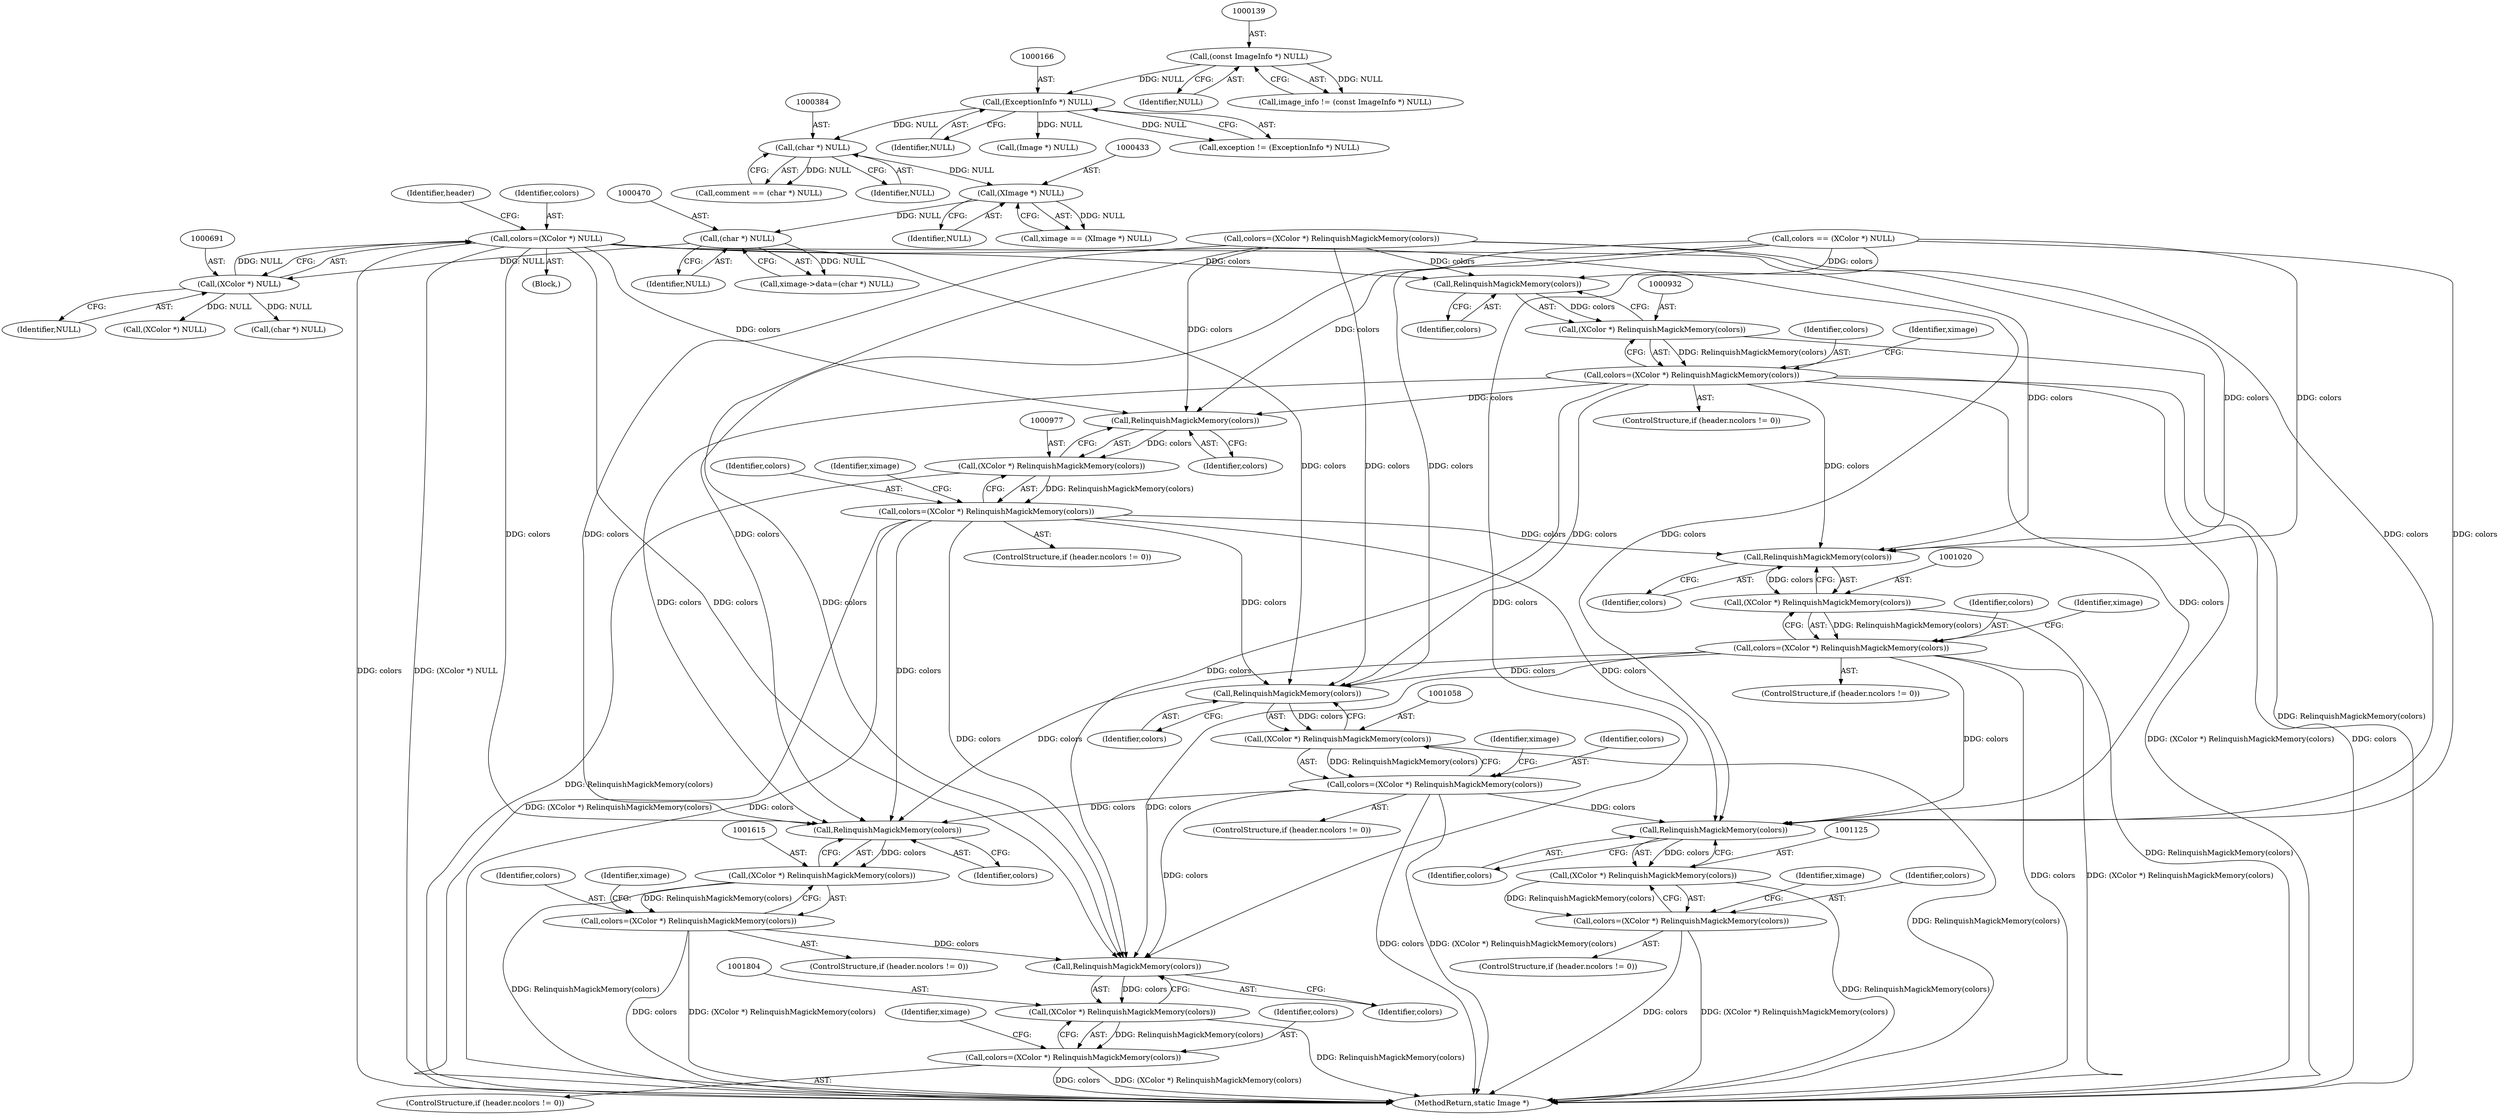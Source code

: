 digraph "0_ImageMagick6_f663dfb8431c97d95682a2b533cca1c8233d21b4@pointer" {
"1000688" [label="(Call,colors=(XColor *) NULL)"];
"1000690" [label="(Call,(XColor *) NULL)"];
"1000469" [label="(Call,(char *) NULL)"];
"1000432" [label="(Call,(XImage *) NULL)"];
"1000383" [label="(Call,(char *) NULL)"];
"1000165" [label="(Call,(ExceptionInfo *) NULL)"];
"1000138" [label="(Call,(const ImageInfo *) NULL)"];
"1000933" [label="(Call,RelinquishMagickMemory(colors))"];
"1000931" [label="(Call,(XColor *) RelinquishMagickMemory(colors))"];
"1000929" [label="(Call,colors=(XColor *) RelinquishMagickMemory(colors))"];
"1000978" [label="(Call,RelinquishMagickMemory(colors))"];
"1000976" [label="(Call,(XColor *) RelinquishMagickMemory(colors))"];
"1000974" [label="(Call,colors=(XColor *) RelinquishMagickMemory(colors))"];
"1001021" [label="(Call,RelinquishMagickMemory(colors))"];
"1001019" [label="(Call,(XColor *) RelinquishMagickMemory(colors))"];
"1001017" [label="(Call,colors=(XColor *) RelinquishMagickMemory(colors))"];
"1001059" [label="(Call,RelinquishMagickMemory(colors))"];
"1001057" [label="(Call,(XColor *) RelinquishMagickMemory(colors))"];
"1001055" [label="(Call,colors=(XColor *) RelinquishMagickMemory(colors))"];
"1001126" [label="(Call,RelinquishMagickMemory(colors))"];
"1001124" [label="(Call,(XColor *) RelinquishMagickMemory(colors))"];
"1001122" [label="(Call,colors=(XColor *) RelinquishMagickMemory(colors))"];
"1001616" [label="(Call,RelinquishMagickMemory(colors))"];
"1001614" [label="(Call,(XColor *) RelinquishMagickMemory(colors))"];
"1001612" [label="(Call,colors=(XColor *) RelinquishMagickMemory(colors))"];
"1001805" [label="(Call,RelinquishMagickMemory(colors))"];
"1001803" [label="(Call,(XColor *) RelinquishMagickMemory(colors))"];
"1001801" [label="(Call,colors=(XColor *) RelinquishMagickMemory(colors))"];
"1001613" [label="(Identifier,colors)"];
"1001620" [label="(Identifier,ximage)"];
"1000930" [label="(Identifier,colors)"];
"1001057" [label="(Call,(XColor *) RelinquishMagickMemory(colors))"];
"1001614" [label="(Call,(XColor *) RelinquishMagickMemory(colors))"];
"1001805" [label="(Call,RelinquishMagickMemory(colors))"];
"1000936" [label="(Identifier,ximage)"];
"1000974" [label="(Call,colors=(XColor *) RelinquishMagickMemory(colors))"];
"1000165" [label="(Call,(ExceptionInfo *) NULL)"];
"1001802" [label="(Identifier,colors)"];
"1000432" [label="(Call,(XImage *) NULL)"];
"1000381" [label="(Call,comment == (char *) NULL)"];
"1001840" [label="(MethodReturn,static Image *)"];
"1000692" [label="(Identifier,NULL)"];
"1000167" [label="(Identifier,NULL)"];
"1000195" [label="(Call,(Image *) NULL)"];
"1000434" [label="(Identifier,NULL)"];
"1001612" [label="(Call,colors=(XColor *) RelinquishMagickMemory(colors))"];
"1001616" [label="(Call,RelinquishMagickMemory(colors))"];
"1000929" [label="(Call,colors=(XColor *) RelinquishMagickMemory(colors))"];
"1001795" [label="(ControlStructure,if (header.ncolors != 0))"];
"1001019" [label="(Call,(XColor *) RelinquishMagickMemory(colors))"];
"1000696" [label="(Identifier,header)"];
"1001024" [label="(Identifier,ximage)"];
"1001122" [label="(Call,colors=(XColor *) RelinquishMagickMemory(colors))"];
"1000923" [label="(ControlStructure,if (header.ncolors != 0))"];
"1000383" [label="(Call,(char *) NULL)"];
"1000140" [label="(Identifier,NULL)"];
"1001606" [label="(ControlStructure,if (header.ncolors != 0))"];
"1001059" [label="(Call,RelinquishMagickMemory(colors))"];
"1000731" [label="(Call,(XColor *) NULL)"];
"1000471" [label="(Identifier,NULL)"];
"1000469" [label="(Call,(char *) NULL)"];
"1000138" [label="(Call,(const ImageInfo *) NULL)"];
"1001021" [label="(Call,RelinquishMagickMemory(colors))"];
"1000465" [label="(Call,ximage->data=(char *) NULL)"];
"1000968" [label="(ControlStructure,if (header.ncolors != 0))"];
"1001063" [label="(Identifier,ximage)"];
"1000688" [label="(Call,colors=(XColor *) NULL)"];
"1001130" [label="(Identifier,ximage)"];
"1000116" [label="(Block,)"];
"1001127" [label="(Identifier,colors)"];
"1001124" [label="(Call,(XColor *) RelinquishMagickMemory(colors))"];
"1001116" [label="(ControlStructure,if (header.ncolors != 0))"];
"1001022" [label="(Identifier,colors)"];
"1000772" [label="(Call,colors=(XColor *) RelinquishMagickMemory(colors))"];
"1001060" [label="(Identifier,colors)"];
"1001049" [label="(ControlStructure,if (header.ncolors != 0))"];
"1001018" [label="(Identifier,colors)"];
"1000690" [label="(Call,(XColor *) NULL)"];
"1001803" [label="(Call,(XColor *) RelinquishMagickMemory(colors))"];
"1000385" [label="(Identifier,NULL)"];
"1001017" [label="(Call,colors=(XColor *) RelinquishMagickMemory(colors))"];
"1000979" [label="(Identifier,colors)"];
"1001809" [label="(Identifier,ximage)"];
"1000689" [label="(Identifier,colors)"];
"1000163" [label="(Call,exception != (ExceptionInfo *) NULL)"];
"1000981" [label="(Identifier,ximage)"];
"1001056" [label="(Identifier,colors)"];
"1001806" [label="(Identifier,colors)"];
"1001801" [label="(Call,colors=(XColor *) RelinquishMagickMemory(colors))"];
"1001011" [label="(ControlStructure,if (header.ncolors != 0))"];
"1000729" [label="(Call,colors == (XColor *) NULL)"];
"1000136" [label="(Call,image_info != (const ImageInfo *) NULL)"];
"1000975" [label="(Identifier,colors)"];
"1000931" [label="(Call,(XColor *) RelinquishMagickMemory(colors))"];
"1000978" [label="(Call,RelinquishMagickMemory(colors))"];
"1001007" [label="(Call,(char *) NULL)"];
"1001055" [label="(Call,colors=(XColor *) RelinquishMagickMemory(colors))"];
"1000933" [label="(Call,RelinquishMagickMemory(colors))"];
"1001126" [label="(Call,RelinquishMagickMemory(colors))"];
"1000976" [label="(Call,(XColor *) RelinquishMagickMemory(colors))"];
"1001617" [label="(Identifier,colors)"];
"1000934" [label="(Identifier,colors)"];
"1000430" [label="(Call,ximage == (XImage *) NULL)"];
"1001123" [label="(Identifier,colors)"];
"1000688" -> "1000116"  [label="AST: "];
"1000688" -> "1000690"  [label="CFG: "];
"1000689" -> "1000688"  [label="AST: "];
"1000690" -> "1000688"  [label="AST: "];
"1000696" -> "1000688"  [label="CFG: "];
"1000688" -> "1001840"  [label="DDG: colors"];
"1000688" -> "1001840"  [label="DDG: (XColor *) NULL"];
"1000690" -> "1000688"  [label="DDG: NULL"];
"1000688" -> "1000933"  [label="DDG: colors"];
"1000688" -> "1000978"  [label="DDG: colors"];
"1000688" -> "1001021"  [label="DDG: colors"];
"1000688" -> "1001059"  [label="DDG: colors"];
"1000688" -> "1001126"  [label="DDG: colors"];
"1000688" -> "1001616"  [label="DDG: colors"];
"1000688" -> "1001805"  [label="DDG: colors"];
"1000690" -> "1000692"  [label="CFG: "];
"1000691" -> "1000690"  [label="AST: "];
"1000692" -> "1000690"  [label="AST: "];
"1000469" -> "1000690"  [label="DDG: NULL"];
"1000690" -> "1000731"  [label="DDG: NULL"];
"1000690" -> "1001007"  [label="DDG: NULL"];
"1000469" -> "1000465"  [label="AST: "];
"1000469" -> "1000471"  [label="CFG: "];
"1000470" -> "1000469"  [label="AST: "];
"1000471" -> "1000469"  [label="AST: "];
"1000465" -> "1000469"  [label="CFG: "];
"1000469" -> "1000465"  [label="DDG: NULL"];
"1000432" -> "1000469"  [label="DDG: NULL"];
"1000432" -> "1000430"  [label="AST: "];
"1000432" -> "1000434"  [label="CFG: "];
"1000433" -> "1000432"  [label="AST: "];
"1000434" -> "1000432"  [label="AST: "];
"1000430" -> "1000432"  [label="CFG: "];
"1000432" -> "1000430"  [label="DDG: NULL"];
"1000383" -> "1000432"  [label="DDG: NULL"];
"1000383" -> "1000381"  [label="AST: "];
"1000383" -> "1000385"  [label="CFG: "];
"1000384" -> "1000383"  [label="AST: "];
"1000385" -> "1000383"  [label="AST: "];
"1000381" -> "1000383"  [label="CFG: "];
"1000383" -> "1000381"  [label="DDG: NULL"];
"1000165" -> "1000383"  [label="DDG: NULL"];
"1000165" -> "1000163"  [label="AST: "];
"1000165" -> "1000167"  [label="CFG: "];
"1000166" -> "1000165"  [label="AST: "];
"1000167" -> "1000165"  [label="AST: "];
"1000163" -> "1000165"  [label="CFG: "];
"1000165" -> "1000163"  [label="DDG: NULL"];
"1000138" -> "1000165"  [label="DDG: NULL"];
"1000165" -> "1000195"  [label="DDG: NULL"];
"1000138" -> "1000136"  [label="AST: "];
"1000138" -> "1000140"  [label="CFG: "];
"1000139" -> "1000138"  [label="AST: "];
"1000140" -> "1000138"  [label="AST: "];
"1000136" -> "1000138"  [label="CFG: "];
"1000138" -> "1000136"  [label="DDG: NULL"];
"1000933" -> "1000931"  [label="AST: "];
"1000933" -> "1000934"  [label="CFG: "];
"1000934" -> "1000933"  [label="AST: "];
"1000931" -> "1000933"  [label="CFG: "];
"1000933" -> "1000931"  [label="DDG: colors"];
"1000729" -> "1000933"  [label="DDG: colors"];
"1000772" -> "1000933"  [label="DDG: colors"];
"1000931" -> "1000929"  [label="AST: "];
"1000932" -> "1000931"  [label="AST: "];
"1000929" -> "1000931"  [label="CFG: "];
"1000931" -> "1001840"  [label="DDG: RelinquishMagickMemory(colors)"];
"1000931" -> "1000929"  [label="DDG: RelinquishMagickMemory(colors)"];
"1000929" -> "1000923"  [label="AST: "];
"1000930" -> "1000929"  [label="AST: "];
"1000936" -> "1000929"  [label="CFG: "];
"1000929" -> "1001840"  [label="DDG: colors"];
"1000929" -> "1001840"  [label="DDG: (XColor *) RelinquishMagickMemory(colors)"];
"1000929" -> "1000978"  [label="DDG: colors"];
"1000929" -> "1001021"  [label="DDG: colors"];
"1000929" -> "1001059"  [label="DDG: colors"];
"1000929" -> "1001126"  [label="DDG: colors"];
"1000929" -> "1001616"  [label="DDG: colors"];
"1000929" -> "1001805"  [label="DDG: colors"];
"1000978" -> "1000976"  [label="AST: "];
"1000978" -> "1000979"  [label="CFG: "];
"1000979" -> "1000978"  [label="AST: "];
"1000976" -> "1000978"  [label="CFG: "];
"1000978" -> "1000976"  [label="DDG: colors"];
"1000729" -> "1000978"  [label="DDG: colors"];
"1000772" -> "1000978"  [label="DDG: colors"];
"1000976" -> "1000974"  [label="AST: "];
"1000977" -> "1000976"  [label="AST: "];
"1000974" -> "1000976"  [label="CFG: "];
"1000976" -> "1001840"  [label="DDG: RelinquishMagickMemory(colors)"];
"1000976" -> "1000974"  [label="DDG: RelinquishMagickMemory(colors)"];
"1000974" -> "1000968"  [label="AST: "];
"1000975" -> "1000974"  [label="AST: "];
"1000981" -> "1000974"  [label="CFG: "];
"1000974" -> "1001840"  [label="DDG: colors"];
"1000974" -> "1001840"  [label="DDG: (XColor *) RelinquishMagickMemory(colors)"];
"1000974" -> "1001021"  [label="DDG: colors"];
"1000974" -> "1001059"  [label="DDG: colors"];
"1000974" -> "1001126"  [label="DDG: colors"];
"1000974" -> "1001616"  [label="DDG: colors"];
"1000974" -> "1001805"  [label="DDG: colors"];
"1001021" -> "1001019"  [label="AST: "];
"1001021" -> "1001022"  [label="CFG: "];
"1001022" -> "1001021"  [label="AST: "];
"1001019" -> "1001021"  [label="CFG: "];
"1001021" -> "1001019"  [label="DDG: colors"];
"1000729" -> "1001021"  [label="DDG: colors"];
"1000772" -> "1001021"  [label="DDG: colors"];
"1001019" -> "1001017"  [label="AST: "];
"1001020" -> "1001019"  [label="AST: "];
"1001017" -> "1001019"  [label="CFG: "];
"1001019" -> "1001840"  [label="DDG: RelinquishMagickMemory(colors)"];
"1001019" -> "1001017"  [label="DDG: RelinquishMagickMemory(colors)"];
"1001017" -> "1001011"  [label="AST: "];
"1001018" -> "1001017"  [label="AST: "];
"1001024" -> "1001017"  [label="CFG: "];
"1001017" -> "1001840"  [label="DDG: colors"];
"1001017" -> "1001840"  [label="DDG: (XColor *) RelinquishMagickMemory(colors)"];
"1001017" -> "1001059"  [label="DDG: colors"];
"1001017" -> "1001126"  [label="DDG: colors"];
"1001017" -> "1001616"  [label="DDG: colors"];
"1001017" -> "1001805"  [label="DDG: colors"];
"1001059" -> "1001057"  [label="AST: "];
"1001059" -> "1001060"  [label="CFG: "];
"1001060" -> "1001059"  [label="AST: "];
"1001057" -> "1001059"  [label="CFG: "];
"1001059" -> "1001057"  [label="DDG: colors"];
"1000729" -> "1001059"  [label="DDG: colors"];
"1000772" -> "1001059"  [label="DDG: colors"];
"1001057" -> "1001055"  [label="AST: "];
"1001058" -> "1001057"  [label="AST: "];
"1001055" -> "1001057"  [label="CFG: "];
"1001057" -> "1001840"  [label="DDG: RelinquishMagickMemory(colors)"];
"1001057" -> "1001055"  [label="DDG: RelinquishMagickMemory(colors)"];
"1001055" -> "1001049"  [label="AST: "];
"1001056" -> "1001055"  [label="AST: "];
"1001063" -> "1001055"  [label="CFG: "];
"1001055" -> "1001840"  [label="DDG: (XColor *) RelinquishMagickMemory(colors)"];
"1001055" -> "1001840"  [label="DDG: colors"];
"1001055" -> "1001126"  [label="DDG: colors"];
"1001055" -> "1001616"  [label="DDG: colors"];
"1001055" -> "1001805"  [label="DDG: colors"];
"1001126" -> "1001124"  [label="AST: "];
"1001126" -> "1001127"  [label="CFG: "];
"1001127" -> "1001126"  [label="AST: "];
"1001124" -> "1001126"  [label="CFG: "];
"1001126" -> "1001124"  [label="DDG: colors"];
"1000729" -> "1001126"  [label="DDG: colors"];
"1000772" -> "1001126"  [label="DDG: colors"];
"1001124" -> "1001122"  [label="AST: "];
"1001125" -> "1001124"  [label="AST: "];
"1001122" -> "1001124"  [label="CFG: "];
"1001124" -> "1001840"  [label="DDG: RelinquishMagickMemory(colors)"];
"1001124" -> "1001122"  [label="DDG: RelinquishMagickMemory(colors)"];
"1001122" -> "1001116"  [label="AST: "];
"1001123" -> "1001122"  [label="AST: "];
"1001130" -> "1001122"  [label="CFG: "];
"1001122" -> "1001840"  [label="DDG: (XColor *) RelinquishMagickMemory(colors)"];
"1001122" -> "1001840"  [label="DDG: colors"];
"1001616" -> "1001614"  [label="AST: "];
"1001616" -> "1001617"  [label="CFG: "];
"1001617" -> "1001616"  [label="AST: "];
"1001614" -> "1001616"  [label="CFG: "];
"1001616" -> "1001614"  [label="DDG: colors"];
"1000729" -> "1001616"  [label="DDG: colors"];
"1000772" -> "1001616"  [label="DDG: colors"];
"1001614" -> "1001612"  [label="AST: "];
"1001615" -> "1001614"  [label="AST: "];
"1001612" -> "1001614"  [label="CFG: "];
"1001614" -> "1001840"  [label="DDG: RelinquishMagickMemory(colors)"];
"1001614" -> "1001612"  [label="DDG: RelinquishMagickMemory(colors)"];
"1001612" -> "1001606"  [label="AST: "];
"1001613" -> "1001612"  [label="AST: "];
"1001620" -> "1001612"  [label="CFG: "];
"1001612" -> "1001840"  [label="DDG: (XColor *) RelinquishMagickMemory(colors)"];
"1001612" -> "1001840"  [label="DDG: colors"];
"1001612" -> "1001805"  [label="DDG: colors"];
"1001805" -> "1001803"  [label="AST: "];
"1001805" -> "1001806"  [label="CFG: "];
"1001806" -> "1001805"  [label="AST: "];
"1001803" -> "1001805"  [label="CFG: "];
"1001805" -> "1001803"  [label="DDG: colors"];
"1000729" -> "1001805"  [label="DDG: colors"];
"1000772" -> "1001805"  [label="DDG: colors"];
"1001803" -> "1001801"  [label="AST: "];
"1001804" -> "1001803"  [label="AST: "];
"1001801" -> "1001803"  [label="CFG: "];
"1001803" -> "1001840"  [label="DDG: RelinquishMagickMemory(colors)"];
"1001803" -> "1001801"  [label="DDG: RelinquishMagickMemory(colors)"];
"1001801" -> "1001795"  [label="AST: "];
"1001802" -> "1001801"  [label="AST: "];
"1001809" -> "1001801"  [label="CFG: "];
"1001801" -> "1001840"  [label="DDG: (XColor *) RelinquishMagickMemory(colors)"];
"1001801" -> "1001840"  [label="DDG: colors"];
}
